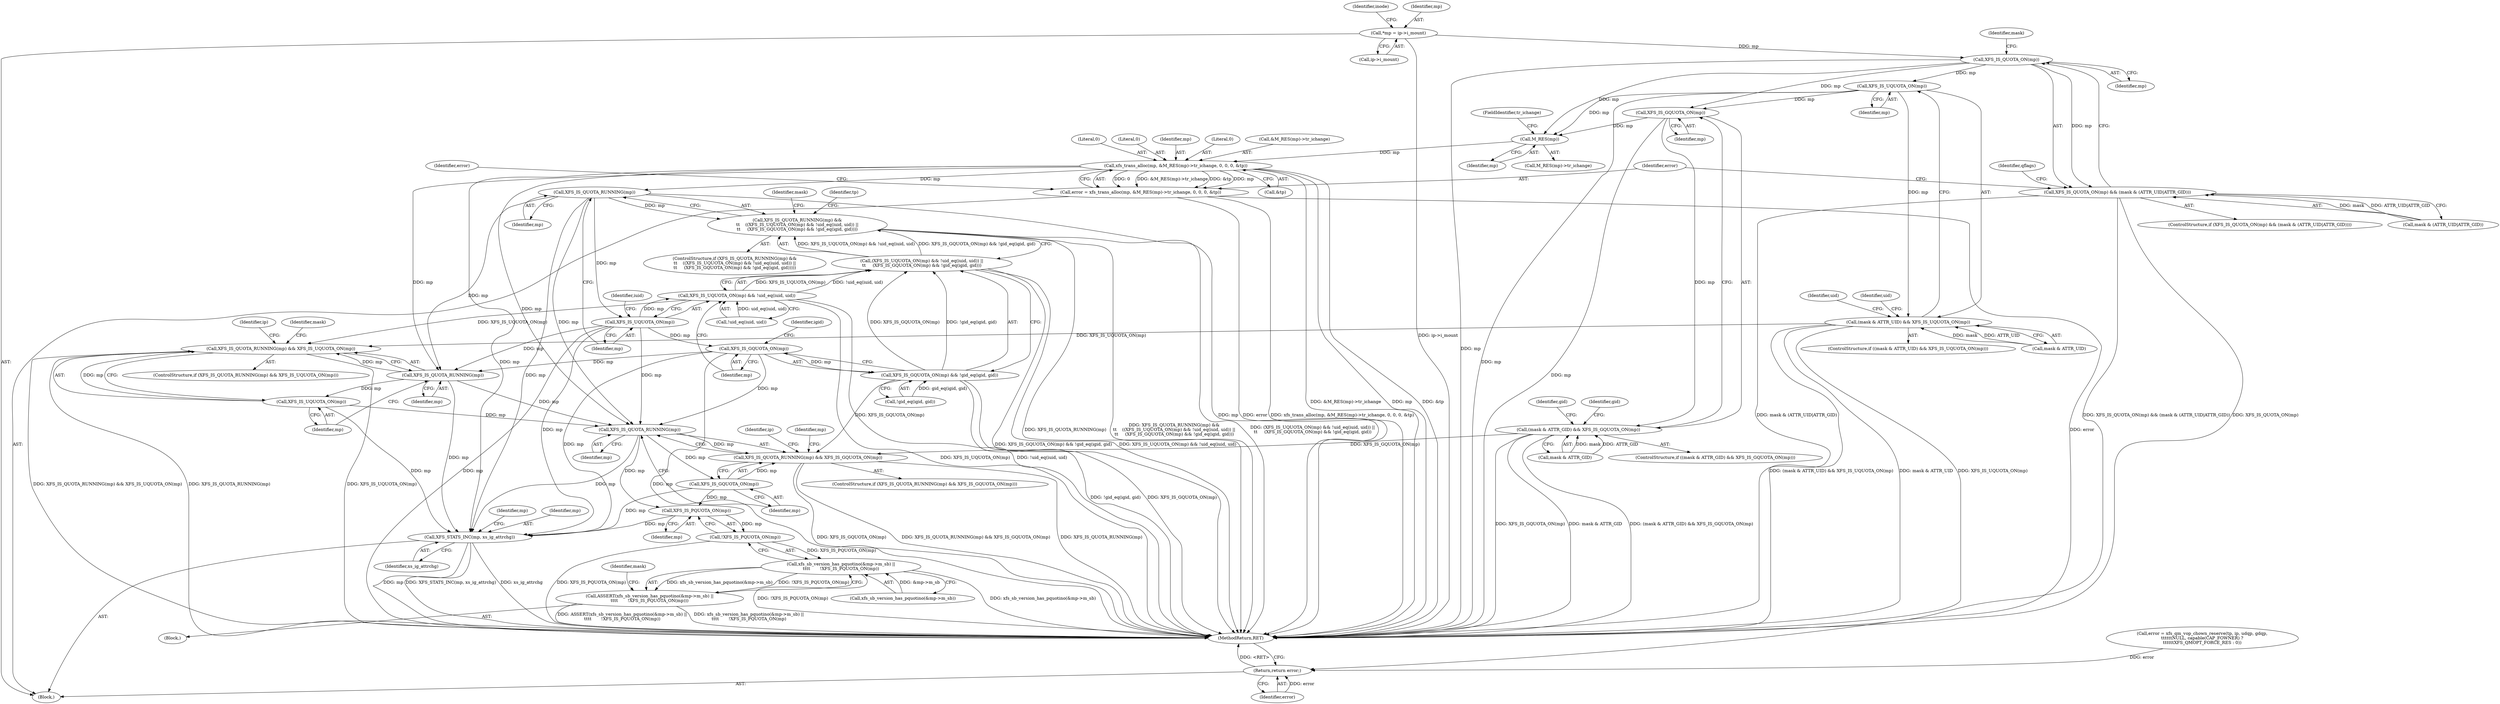 digraph "0_linux_1fb254aa983bf190cfd685d40c64a480a9bafaee@pointer" {
"1000117" [label="(Call,*mp = ip->i_mount)"];
"1000175" [label="(Call,XFS_IS_QUOTA_ON(mp))"];
"1000174" [label="(Call,XFS_IS_QUOTA_ON(mp) && (mask & (ATTR_UID|ATTR_GID)))"];
"1000192" [label="(Call,XFS_IS_UQUOTA_ON(mp))"];
"1000188" [label="(Call,(mask & ATTR_UID) && XFS_IS_UQUOTA_ON(mp))"];
"1000394" [label="(Call,XFS_IS_QUOTA_RUNNING(mp) && XFS_IS_UQUOTA_ON(mp))"];
"1000215" [label="(Call,XFS_IS_GQUOTA_ON(mp))"];
"1000211" [label="(Call,(mask & ATTR_GID) && XFS_IS_GQUOTA_ON(mp))"];
"1000436" [label="(Call,XFS_IS_QUOTA_RUNNING(mp) && XFS_IS_GQUOTA_ON(mp))"];
"1000267" [label="(Call,M_RES(mp))"];
"1000263" [label="(Call,xfs_trans_alloc(mp, &M_RES(mp)->tr_ichange, 0, 0, 0, &tp))"];
"1000261" [label="(Call,error = xfs_trans_alloc(mp, &M_RES(mp)->tr_ichange, 0, 0, 0, &tp))"];
"1000567" [label="(Return,return error;)"];
"1000324" [label="(Call,XFS_IS_QUOTA_RUNNING(mp))"];
"1000323" [label="(Call,XFS_IS_QUOTA_RUNNING(mp) &&\n\t\t    ((XFS_IS_UQUOTA_ON(mp) && !uid_eq(iuid, uid)) ||\n\t\t     (XFS_IS_GQUOTA_ON(mp) && !gid_eq(igid, gid))))"];
"1000328" [label="(Call,XFS_IS_UQUOTA_ON(mp))"];
"1000327" [label="(Call,XFS_IS_UQUOTA_ON(mp) && !uid_eq(iuid, uid))"];
"1000326" [label="(Call,(XFS_IS_UQUOTA_ON(mp) && !uid_eq(iuid, uid)) ||\n\t\t     (XFS_IS_GQUOTA_ON(mp) && !gid_eq(igid, gid)))"];
"1000335" [label="(Call,XFS_IS_GQUOTA_ON(mp))"];
"1000334" [label="(Call,XFS_IS_GQUOTA_ON(mp) && !gid_eq(igid, gid))"];
"1000395" [label="(Call,XFS_IS_QUOTA_RUNNING(mp))"];
"1000397" [label="(Call,XFS_IS_UQUOTA_ON(mp))"];
"1000437" [label="(Call,XFS_IS_QUOTA_RUNNING(mp))"];
"1000439" [label="(Call,XFS_IS_GQUOTA_ON(mp))"];
"1000450" [label="(Call,XFS_IS_PQUOTA_ON(mp))"];
"1000449" [label="(Call,!XFS_IS_PQUOTA_ON(mp))"];
"1000443" [label="(Call,xfs_sb_version_has_pquotino(&mp->m_sb) ||\n\t\t\t\t       !XFS_IS_PQUOTA_ON(mp))"];
"1000442" [label="(Call,ASSERT(xfs_sb_version_has_pquotino(&mp->m_sb) ||\n\t\t\t\t       !XFS_IS_PQUOTA_ON(mp)))"];
"1000503" [label="(Call,XFS_STATS_INC(mp, xs_ig_attrchg))"];
"1000438" [label="(Identifier,mp)"];
"1000339" [label="(Identifier,igid)"];
"1000567" [label="(Return,return error;)"];
"1000332" [label="(Identifier,iuid)"];
"1000193" [label="(Identifier,mp)"];
"1000436" [label="(Call,XFS_IS_QUOTA_RUNNING(mp) && XFS_IS_GQUOTA_ON(mp))"];
"1000335" [label="(Call,XFS_IS_GQUOTA_ON(mp))"];
"1000265" [label="(Call,&M_RES(mp)->tr_ichange)"];
"1000419" [label="(Identifier,ip)"];
"1000569" [label="(MethodReturn,RET)"];
"1000330" [label="(Call,!uid_eq(iuid, uid))"];
"1000271" [label="(Literal,0)"];
"1000343" [label="(Identifier,tp)"];
"1000263" [label="(Call,xfs_trans_alloc(mp, &M_RES(mp)->tr_ichange, 0, 0, 0, &tp))"];
"1000276" [label="(Identifier,error)"];
"1000362" [label="(Identifier,mask)"];
"1000188" [label="(Call,(mask & ATTR_UID) && XFS_IS_UQUOTA_ON(mp))"];
"1000447" [label="(Identifier,mp)"];
"1000442" [label="(Call,ASSERT(xfs_sb_version_has_pquotino(&mp->m_sb) ||\n\t\t\t\t       !XFS_IS_PQUOTA_ON(mp)))"];
"1000435" [label="(ControlStructure,if (XFS_IS_QUOTA_RUNNING(mp) && XFS_IS_GQUOTA_ON(mp)))"];
"1000215" [label="(Call,XFS_IS_GQUOTA_ON(mp))"];
"1000336" [label="(Identifier,mp)"];
"1000505" [label="(Identifier,xs_ig_attrchg)"];
"1000439" [label="(Call,XFS_IS_GQUOTA_ON(mp))"];
"1000219" [label="(Identifier,gid)"];
"1000192" [label="(Call,XFS_IS_UQUOTA_ON(mp))"];
"1000503" [label="(Call,XFS_STATS_INC(mp, xs_ig_attrchg))"];
"1000326" [label="(Call,(XFS_IS_UQUOTA_ON(mp) && !uid_eq(iuid, uid)) ||\n\t\t     (XFS_IS_GQUOTA_ON(mp) && !gid_eq(igid, gid)))"];
"1000398" [label="(Identifier,mp)"];
"1000504" [label="(Identifier,mp)"];
"1000322" [label="(ControlStructure,if (XFS_IS_QUOTA_RUNNING(mp) &&\n\t\t    ((XFS_IS_UQUOTA_ON(mp) && !uid_eq(iuid, uid)) ||\n\t\t     (XFS_IS_GQUOTA_ON(mp) && !gid_eq(igid, gid)))))"];
"1000119" [label="(Call,ip->i_mount)"];
"1000212" [label="(Call,mask & ATTR_GID)"];
"1000189" [label="(Call,mask & ATTR_UID)"];
"1000393" [label="(ControlStructure,if (XFS_IS_QUOTA_RUNNING(mp) && XFS_IS_UQUOTA_ON(mp)))"];
"1000175" [label="(Call,XFS_IS_QUOTA_ON(mp))"];
"1000206" [label="(Identifier,uid)"];
"1000269" [label="(FieldIdentifier,tr_ichange)"];
"1000273" [label="(Call,&tp)"];
"1000451" [label="(Identifier,mp)"];
"1000261" [label="(Call,error = xfs_trans_alloc(mp, &M_RES(mp)->tr_ichange, 0, 0, 0, &tp))"];
"1000196" [label="(Identifier,uid)"];
"1000394" [label="(Call,XFS_IS_QUOTA_RUNNING(mp) && XFS_IS_UQUOTA_ON(mp))"];
"1000229" [label="(Identifier,gid)"];
"1000402" [label="(Identifier,mask)"];
"1000450" [label="(Call,XFS_IS_PQUOTA_ON(mp))"];
"1000211" [label="(Call,(mask & ATTR_GID) && XFS_IS_GQUOTA_ON(mp))"];
"1000173" [label="(ControlStructure,if (XFS_IS_QUOTA_ON(mp) && (mask & (ATTR_UID|ATTR_GID))))"];
"1000568" [label="(Identifier,error)"];
"1000262" [label="(Identifier,error)"];
"1000210" [label="(ControlStructure,if ((mask & ATTR_GID) && XFS_IS_GQUOTA_ON(mp)))"];
"1000187" [label="(ControlStructure,if ((mask & ATTR_UID) && XFS_IS_UQUOTA_ON(mp)))"];
"1000270" [label="(Literal,0)"];
"1000327" [label="(Call,XFS_IS_UQUOTA_ON(mp) && !uid_eq(iuid, uid))"];
"1000344" [label="(Call,error = xfs_qm_vop_chown_reserve(tp, ip, udqp, gdqp,\n\t\t\t\t\t\tNULL, capable(CAP_FOWNER) ?\n\t\t\t\t\t\tXFS_QMOPT_FORCE_RES : 0))"];
"1000185" [label="(Identifier,qflags)"];
"1000124" [label="(Identifier,inode)"];
"1000177" [label="(Call,mask & (ATTR_UID|ATTR_GID))"];
"1000509" [label="(Identifier,mp)"];
"1000395" [label="(Call,XFS_IS_QUOTA_RUNNING(mp))"];
"1000174" [label="(Call,XFS_IS_QUOTA_ON(mp) && (mask & (ATTR_UID|ATTR_GID)))"];
"1000324" [label="(Call,XFS_IS_QUOTA_RUNNING(mp))"];
"1000437" [label="(Call,XFS_IS_QUOTA_RUNNING(mp))"];
"1000267" [label="(Call,M_RES(mp))"];
"1000397" [label="(Call,XFS_IS_UQUOTA_ON(mp))"];
"1000323" [label="(Call,XFS_IS_QUOTA_RUNNING(mp) &&\n\t\t    ((XFS_IS_UQUOTA_ON(mp) && !uid_eq(iuid, uid)) ||\n\t\t     (XFS_IS_GQUOTA_ON(mp) && !gid_eq(igid, gid))))"];
"1000216" [label="(Identifier,mp)"];
"1000264" [label="(Identifier,mp)"];
"1000272" [label="(Literal,0)"];
"1000118" [label="(Identifier,mp)"];
"1000266" [label="(Call,M_RES(mp)->tr_ichange)"];
"1000268" [label="(Identifier,mp)"];
"1000115" [label="(Block,)"];
"1000334" [label="(Call,XFS_IS_GQUOTA_ON(mp) && !gid_eq(igid, gid))"];
"1000329" [label="(Identifier,mp)"];
"1000444" [label="(Call,xfs_sb_version_has_pquotino(&mp->m_sb))"];
"1000176" [label="(Identifier,mp)"];
"1000325" [label="(Identifier,mp)"];
"1000117" [label="(Call,*mp = ip->i_mount)"];
"1000178" [label="(Identifier,mask)"];
"1000449" [label="(Call,!XFS_IS_PQUOTA_ON(mp))"];
"1000396" [label="(Identifier,mp)"];
"1000454" [label="(Identifier,mask)"];
"1000441" [label="(Block,)"];
"1000328" [label="(Call,XFS_IS_UQUOTA_ON(mp))"];
"1000337" [label="(Call,!gid_eq(igid, gid))"];
"1000471" [label="(Identifier,ip)"];
"1000443" [label="(Call,xfs_sb_version_has_pquotino(&mp->m_sb) ||\n\t\t\t\t       !XFS_IS_PQUOTA_ON(mp))"];
"1000440" [label="(Identifier,mp)"];
"1000117" -> "1000115"  [label="AST: "];
"1000117" -> "1000119"  [label="CFG: "];
"1000118" -> "1000117"  [label="AST: "];
"1000119" -> "1000117"  [label="AST: "];
"1000124" -> "1000117"  [label="CFG: "];
"1000117" -> "1000569"  [label="DDG: ip->i_mount"];
"1000117" -> "1000175"  [label="DDG: mp"];
"1000175" -> "1000174"  [label="AST: "];
"1000175" -> "1000176"  [label="CFG: "];
"1000176" -> "1000175"  [label="AST: "];
"1000178" -> "1000175"  [label="CFG: "];
"1000174" -> "1000175"  [label="CFG: "];
"1000175" -> "1000569"  [label="DDG: mp"];
"1000175" -> "1000174"  [label="DDG: mp"];
"1000175" -> "1000192"  [label="DDG: mp"];
"1000175" -> "1000215"  [label="DDG: mp"];
"1000175" -> "1000267"  [label="DDG: mp"];
"1000174" -> "1000173"  [label="AST: "];
"1000174" -> "1000177"  [label="CFG: "];
"1000177" -> "1000174"  [label="AST: "];
"1000185" -> "1000174"  [label="CFG: "];
"1000262" -> "1000174"  [label="CFG: "];
"1000174" -> "1000569"  [label="DDG: mask & (ATTR_UID|ATTR_GID)"];
"1000174" -> "1000569"  [label="DDG: XFS_IS_QUOTA_ON(mp) && (mask & (ATTR_UID|ATTR_GID))"];
"1000174" -> "1000569"  [label="DDG: XFS_IS_QUOTA_ON(mp)"];
"1000177" -> "1000174"  [label="DDG: mask"];
"1000177" -> "1000174"  [label="DDG: ATTR_UID|ATTR_GID"];
"1000192" -> "1000188"  [label="AST: "];
"1000192" -> "1000193"  [label="CFG: "];
"1000193" -> "1000192"  [label="AST: "];
"1000188" -> "1000192"  [label="CFG: "];
"1000192" -> "1000569"  [label="DDG: mp"];
"1000192" -> "1000188"  [label="DDG: mp"];
"1000192" -> "1000215"  [label="DDG: mp"];
"1000192" -> "1000267"  [label="DDG: mp"];
"1000188" -> "1000187"  [label="AST: "];
"1000188" -> "1000189"  [label="CFG: "];
"1000189" -> "1000188"  [label="AST: "];
"1000196" -> "1000188"  [label="CFG: "];
"1000206" -> "1000188"  [label="CFG: "];
"1000188" -> "1000569"  [label="DDG: (mask & ATTR_UID) && XFS_IS_UQUOTA_ON(mp)"];
"1000188" -> "1000569"  [label="DDG: mask & ATTR_UID"];
"1000188" -> "1000569"  [label="DDG: XFS_IS_UQUOTA_ON(mp)"];
"1000189" -> "1000188"  [label="DDG: mask"];
"1000189" -> "1000188"  [label="DDG: ATTR_UID"];
"1000188" -> "1000394"  [label="DDG: XFS_IS_UQUOTA_ON(mp)"];
"1000394" -> "1000393"  [label="AST: "];
"1000394" -> "1000395"  [label="CFG: "];
"1000394" -> "1000397"  [label="CFG: "];
"1000395" -> "1000394"  [label="AST: "];
"1000397" -> "1000394"  [label="AST: "];
"1000402" -> "1000394"  [label="CFG: "];
"1000419" -> "1000394"  [label="CFG: "];
"1000394" -> "1000569"  [label="DDG: XFS_IS_UQUOTA_ON(mp)"];
"1000394" -> "1000569"  [label="DDG: XFS_IS_QUOTA_RUNNING(mp) && XFS_IS_UQUOTA_ON(mp)"];
"1000394" -> "1000569"  [label="DDG: XFS_IS_QUOTA_RUNNING(mp)"];
"1000395" -> "1000394"  [label="DDG: mp"];
"1000397" -> "1000394"  [label="DDG: mp"];
"1000327" -> "1000394"  [label="DDG: XFS_IS_UQUOTA_ON(mp)"];
"1000215" -> "1000211"  [label="AST: "];
"1000215" -> "1000216"  [label="CFG: "];
"1000216" -> "1000215"  [label="AST: "];
"1000211" -> "1000215"  [label="CFG: "];
"1000215" -> "1000569"  [label="DDG: mp"];
"1000215" -> "1000211"  [label="DDG: mp"];
"1000215" -> "1000267"  [label="DDG: mp"];
"1000211" -> "1000210"  [label="AST: "];
"1000211" -> "1000212"  [label="CFG: "];
"1000212" -> "1000211"  [label="AST: "];
"1000219" -> "1000211"  [label="CFG: "];
"1000229" -> "1000211"  [label="CFG: "];
"1000211" -> "1000569"  [label="DDG: mask & ATTR_GID"];
"1000211" -> "1000569"  [label="DDG: (mask & ATTR_GID) && XFS_IS_GQUOTA_ON(mp)"];
"1000211" -> "1000569"  [label="DDG: XFS_IS_GQUOTA_ON(mp)"];
"1000212" -> "1000211"  [label="DDG: mask"];
"1000212" -> "1000211"  [label="DDG: ATTR_GID"];
"1000211" -> "1000436"  [label="DDG: XFS_IS_GQUOTA_ON(mp)"];
"1000436" -> "1000435"  [label="AST: "];
"1000436" -> "1000437"  [label="CFG: "];
"1000436" -> "1000439"  [label="CFG: "];
"1000437" -> "1000436"  [label="AST: "];
"1000439" -> "1000436"  [label="AST: "];
"1000447" -> "1000436"  [label="CFG: "];
"1000471" -> "1000436"  [label="CFG: "];
"1000436" -> "1000569"  [label="DDG: XFS_IS_QUOTA_RUNNING(mp) && XFS_IS_GQUOTA_ON(mp)"];
"1000436" -> "1000569"  [label="DDG: XFS_IS_QUOTA_RUNNING(mp)"];
"1000436" -> "1000569"  [label="DDG: XFS_IS_GQUOTA_ON(mp)"];
"1000437" -> "1000436"  [label="DDG: mp"];
"1000334" -> "1000436"  [label="DDG: XFS_IS_GQUOTA_ON(mp)"];
"1000439" -> "1000436"  [label="DDG: mp"];
"1000267" -> "1000266"  [label="AST: "];
"1000267" -> "1000268"  [label="CFG: "];
"1000268" -> "1000267"  [label="AST: "];
"1000269" -> "1000267"  [label="CFG: "];
"1000267" -> "1000263"  [label="DDG: mp"];
"1000263" -> "1000261"  [label="AST: "];
"1000263" -> "1000273"  [label="CFG: "];
"1000264" -> "1000263"  [label="AST: "];
"1000265" -> "1000263"  [label="AST: "];
"1000270" -> "1000263"  [label="AST: "];
"1000271" -> "1000263"  [label="AST: "];
"1000272" -> "1000263"  [label="AST: "];
"1000273" -> "1000263"  [label="AST: "];
"1000261" -> "1000263"  [label="CFG: "];
"1000263" -> "1000569"  [label="DDG: &M_RES(mp)->tr_ichange"];
"1000263" -> "1000569"  [label="DDG: mp"];
"1000263" -> "1000569"  [label="DDG: &tp"];
"1000263" -> "1000261"  [label="DDG: 0"];
"1000263" -> "1000261"  [label="DDG: &M_RES(mp)->tr_ichange"];
"1000263" -> "1000261"  [label="DDG: &tp"];
"1000263" -> "1000261"  [label="DDG: mp"];
"1000263" -> "1000324"  [label="DDG: mp"];
"1000263" -> "1000395"  [label="DDG: mp"];
"1000263" -> "1000437"  [label="DDG: mp"];
"1000263" -> "1000503"  [label="DDG: mp"];
"1000261" -> "1000115"  [label="AST: "];
"1000262" -> "1000261"  [label="AST: "];
"1000276" -> "1000261"  [label="CFG: "];
"1000261" -> "1000569"  [label="DDG: xfs_trans_alloc(mp, &M_RES(mp)->tr_ichange, 0, 0, 0, &tp)"];
"1000261" -> "1000569"  [label="DDG: error"];
"1000261" -> "1000567"  [label="DDG: error"];
"1000567" -> "1000115"  [label="AST: "];
"1000567" -> "1000568"  [label="CFG: "];
"1000568" -> "1000567"  [label="AST: "];
"1000569" -> "1000567"  [label="CFG: "];
"1000567" -> "1000569"  [label="DDG: <RET>"];
"1000568" -> "1000567"  [label="DDG: error"];
"1000344" -> "1000567"  [label="DDG: error"];
"1000324" -> "1000323"  [label="AST: "];
"1000324" -> "1000325"  [label="CFG: "];
"1000325" -> "1000324"  [label="AST: "];
"1000329" -> "1000324"  [label="CFG: "];
"1000323" -> "1000324"  [label="CFG: "];
"1000324" -> "1000569"  [label="DDG: mp"];
"1000324" -> "1000323"  [label="DDG: mp"];
"1000324" -> "1000328"  [label="DDG: mp"];
"1000324" -> "1000395"  [label="DDG: mp"];
"1000324" -> "1000437"  [label="DDG: mp"];
"1000324" -> "1000503"  [label="DDG: mp"];
"1000323" -> "1000322"  [label="AST: "];
"1000323" -> "1000326"  [label="CFG: "];
"1000326" -> "1000323"  [label="AST: "];
"1000343" -> "1000323"  [label="CFG: "];
"1000362" -> "1000323"  [label="CFG: "];
"1000323" -> "1000569"  [label="DDG: (XFS_IS_UQUOTA_ON(mp) && !uid_eq(iuid, uid)) ||\n\t\t     (XFS_IS_GQUOTA_ON(mp) && !gid_eq(igid, gid))"];
"1000323" -> "1000569"  [label="DDG: XFS_IS_QUOTA_RUNNING(mp)"];
"1000323" -> "1000569"  [label="DDG: XFS_IS_QUOTA_RUNNING(mp) &&\n\t\t    ((XFS_IS_UQUOTA_ON(mp) && !uid_eq(iuid, uid)) ||\n\t\t     (XFS_IS_GQUOTA_ON(mp) && !gid_eq(igid, gid)))"];
"1000326" -> "1000323"  [label="DDG: XFS_IS_UQUOTA_ON(mp) && !uid_eq(iuid, uid)"];
"1000326" -> "1000323"  [label="DDG: XFS_IS_GQUOTA_ON(mp) && !gid_eq(igid, gid)"];
"1000328" -> "1000327"  [label="AST: "];
"1000328" -> "1000329"  [label="CFG: "];
"1000329" -> "1000328"  [label="AST: "];
"1000332" -> "1000328"  [label="CFG: "];
"1000327" -> "1000328"  [label="CFG: "];
"1000328" -> "1000569"  [label="DDG: mp"];
"1000328" -> "1000327"  [label="DDG: mp"];
"1000328" -> "1000335"  [label="DDG: mp"];
"1000328" -> "1000395"  [label="DDG: mp"];
"1000328" -> "1000437"  [label="DDG: mp"];
"1000328" -> "1000503"  [label="DDG: mp"];
"1000327" -> "1000326"  [label="AST: "];
"1000327" -> "1000330"  [label="CFG: "];
"1000330" -> "1000327"  [label="AST: "];
"1000336" -> "1000327"  [label="CFG: "];
"1000326" -> "1000327"  [label="CFG: "];
"1000327" -> "1000569"  [label="DDG: XFS_IS_UQUOTA_ON(mp)"];
"1000327" -> "1000569"  [label="DDG: !uid_eq(iuid, uid)"];
"1000327" -> "1000326"  [label="DDG: XFS_IS_UQUOTA_ON(mp)"];
"1000327" -> "1000326"  [label="DDG: !uid_eq(iuid, uid)"];
"1000330" -> "1000327"  [label="DDG: uid_eq(iuid, uid)"];
"1000326" -> "1000334"  [label="CFG: "];
"1000334" -> "1000326"  [label="AST: "];
"1000326" -> "1000569"  [label="DDG: XFS_IS_GQUOTA_ON(mp) && !gid_eq(igid, gid)"];
"1000326" -> "1000569"  [label="DDG: XFS_IS_UQUOTA_ON(mp) && !uid_eq(iuid, uid)"];
"1000334" -> "1000326"  [label="DDG: XFS_IS_GQUOTA_ON(mp)"];
"1000334" -> "1000326"  [label="DDG: !gid_eq(igid, gid)"];
"1000335" -> "1000334"  [label="AST: "];
"1000335" -> "1000336"  [label="CFG: "];
"1000336" -> "1000335"  [label="AST: "];
"1000339" -> "1000335"  [label="CFG: "];
"1000334" -> "1000335"  [label="CFG: "];
"1000335" -> "1000569"  [label="DDG: mp"];
"1000335" -> "1000334"  [label="DDG: mp"];
"1000335" -> "1000395"  [label="DDG: mp"];
"1000335" -> "1000437"  [label="DDG: mp"];
"1000335" -> "1000503"  [label="DDG: mp"];
"1000334" -> "1000337"  [label="CFG: "];
"1000337" -> "1000334"  [label="AST: "];
"1000334" -> "1000569"  [label="DDG: !gid_eq(igid, gid)"];
"1000334" -> "1000569"  [label="DDG: XFS_IS_GQUOTA_ON(mp)"];
"1000337" -> "1000334"  [label="DDG: gid_eq(igid, gid)"];
"1000395" -> "1000396"  [label="CFG: "];
"1000396" -> "1000395"  [label="AST: "];
"1000398" -> "1000395"  [label="CFG: "];
"1000395" -> "1000397"  [label="DDG: mp"];
"1000395" -> "1000437"  [label="DDG: mp"];
"1000395" -> "1000503"  [label="DDG: mp"];
"1000397" -> "1000398"  [label="CFG: "];
"1000398" -> "1000397"  [label="AST: "];
"1000397" -> "1000437"  [label="DDG: mp"];
"1000397" -> "1000503"  [label="DDG: mp"];
"1000437" -> "1000438"  [label="CFG: "];
"1000438" -> "1000437"  [label="AST: "];
"1000440" -> "1000437"  [label="CFG: "];
"1000437" -> "1000439"  [label="DDG: mp"];
"1000437" -> "1000450"  [label="DDG: mp"];
"1000437" -> "1000503"  [label="DDG: mp"];
"1000439" -> "1000440"  [label="CFG: "];
"1000440" -> "1000439"  [label="AST: "];
"1000439" -> "1000450"  [label="DDG: mp"];
"1000439" -> "1000503"  [label="DDG: mp"];
"1000450" -> "1000449"  [label="AST: "];
"1000450" -> "1000451"  [label="CFG: "];
"1000451" -> "1000450"  [label="AST: "];
"1000449" -> "1000450"  [label="CFG: "];
"1000450" -> "1000449"  [label="DDG: mp"];
"1000450" -> "1000503"  [label="DDG: mp"];
"1000449" -> "1000443"  [label="AST: "];
"1000443" -> "1000449"  [label="CFG: "];
"1000449" -> "1000569"  [label="DDG: XFS_IS_PQUOTA_ON(mp)"];
"1000449" -> "1000443"  [label="DDG: XFS_IS_PQUOTA_ON(mp)"];
"1000443" -> "1000442"  [label="AST: "];
"1000443" -> "1000444"  [label="CFG: "];
"1000444" -> "1000443"  [label="AST: "];
"1000442" -> "1000443"  [label="CFG: "];
"1000443" -> "1000569"  [label="DDG: !XFS_IS_PQUOTA_ON(mp)"];
"1000443" -> "1000569"  [label="DDG: xfs_sb_version_has_pquotino(&mp->m_sb)"];
"1000443" -> "1000442"  [label="DDG: xfs_sb_version_has_pquotino(&mp->m_sb)"];
"1000443" -> "1000442"  [label="DDG: !XFS_IS_PQUOTA_ON(mp)"];
"1000444" -> "1000443"  [label="DDG: &mp->m_sb"];
"1000442" -> "1000441"  [label="AST: "];
"1000454" -> "1000442"  [label="CFG: "];
"1000442" -> "1000569"  [label="DDG: ASSERT(xfs_sb_version_has_pquotino(&mp->m_sb) ||\n\t\t\t\t       !XFS_IS_PQUOTA_ON(mp))"];
"1000442" -> "1000569"  [label="DDG: xfs_sb_version_has_pquotino(&mp->m_sb) ||\n\t\t\t\t       !XFS_IS_PQUOTA_ON(mp)"];
"1000503" -> "1000115"  [label="AST: "];
"1000503" -> "1000505"  [label="CFG: "];
"1000504" -> "1000503"  [label="AST: "];
"1000505" -> "1000503"  [label="AST: "];
"1000509" -> "1000503"  [label="CFG: "];
"1000503" -> "1000569"  [label="DDG: XFS_STATS_INC(mp, xs_ig_attrchg)"];
"1000503" -> "1000569"  [label="DDG: xs_ig_attrchg"];
"1000503" -> "1000569"  [label="DDG: mp"];
}
